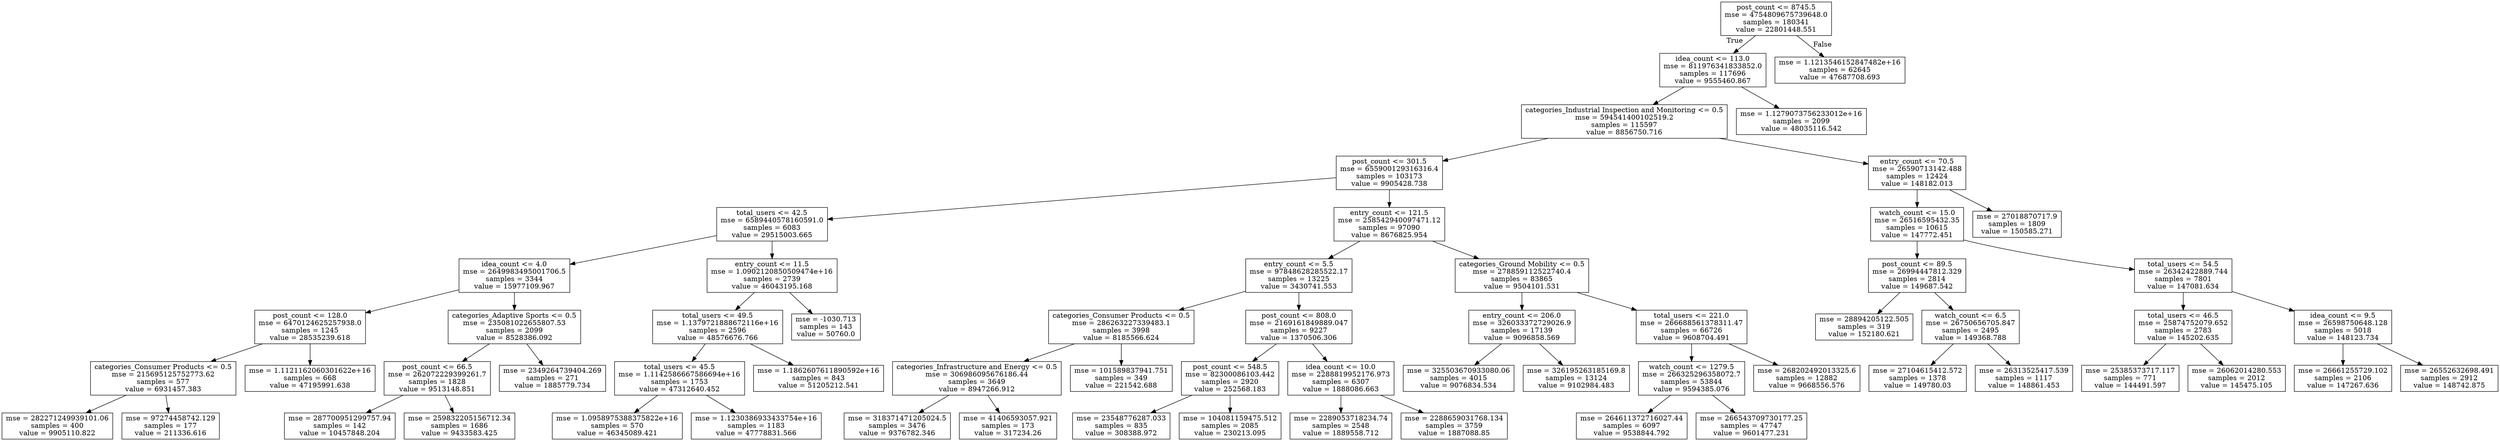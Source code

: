 digraph Tree {
node [shape=box] ;
0 [label="post_count <= 8745.5\nmse = 4754809675739648.0\nsamples = 180341\nvalue = 22801448.551"] ;
1 [label="idea_count <= 113.0\nmse = 811976341833852.0\nsamples = 117696\nvalue = 9555460.867"] ;
0 -> 1 [labeldistance=2.5, labelangle=45, headlabel="True"] ;
2 [label="categories_Industrial Inspection and Monitoring <= 0.5\nmse = 594541400102519.2\nsamples = 115597\nvalue = 8856750.716"] ;
1 -> 2 ;
3 [label="post_count <= 301.5\nmse = 655900129316316.4\nsamples = 103173\nvalue = 9905428.738"] ;
2 -> 3 ;
4 [label="total_users <= 42.5\nmse = 6589440578160591.0\nsamples = 6083\nvalue = 29515003.665"] ;
3 -> 4 ;
5 [label="idea_count <= 4.0\nmse = 2649983495001706.5\nsamples = 3344\nvalue = 15977109.967"] ;
4 -> 5 ;
6 [label="post_count <= 128.0\nmse = 6470124625257938.0\nsamples = 1245\nvalue = 28535239.618"] ;
5 -> 6 ;
7 [label="categories_Consumer Products <= 0.5\nmse = 215695125752773.62\nsamples = 577\nvalue = 6931457.383"] ;
6 -> 7 ;
8 [label="mse = 282271249939101.06\nsamples = 400\nvalue = 9905110.822"] ;
7 -> 8 ;
9 [label="mse = 97274458742.129\nsamples = 177\nvalue = 211336.616"] ;
7 -> 9 ;
10 [label="mse = 1.1121162060301622e+16\nsamples = 668\nvalue = 47195991.638"] ;
6 -> 10 ;
11 [label="categories_Adaptive Sports <= 0.5\nmse = 235081022655807.53\nsamples = 2099\nvalue = 8528386.092"] ;
5 -> 11 ;
12 [label="post_count <= 66.5\nmse = 262072229399261.7\nsamples = 1828\nvalue = 9513148.851"] ;
11 -> 12 ;
13 [label="mse = 287700951299757.94\nsamples = 142\nvalue = 10457848.204"] ;
12 -> 13 ;
14 [label="mse = 259832205156712.34\nsamples = 1686\nvalue = 9433583.425"] ;
12 -> 14 ;
15 [label="mse = 2349264739404.269\nsamples = 271\nvalue = 1885779.734"] ;
11 -> 15 ;
16 [label="entry_count <= 11.5\nmse = 1.0902120850509474e+16\nsamples = 2739\nvalue = 46043195.168"] ;
4 -> 16 ;
17 [label="total_users <= 49.5\nmse = 1.1379721888672116e+16\nsamples = 2596\nvalue = 48576676.766"] ;
16 -> 17 ;
18 [label="total_users <= 45.5\nmse = 1.1142586667586694e+16\nsamples = 1753\nvalue = 47312640.452"] ;
17 -> 18 ;
19 [label="mse = 1.0958975388375822e+16\nsamples = 570\nvalue = 46345089.421"] ;
18 -> 19 ;
20 [label="mse = 1.1230386933433754e+16\nsamples = 1183\nvalue = 47778831.566"] ;
18 -> 20 ;
21 [label="mse = 1.1862607611890592e+16\nsamples = 843\nvalue = 51205212.541"] ;
17 -> 21 ;
22 [label="mse = -1030.713\nsamples = 143\nvalue = 50760.0"] ;
16 -> 22 ;
23 [label="entry_count <= 121.5\nmse = 258542940097471.12\nsamples = 97090\nvalue = 8676825.954"] ;
3 -> 23 ;
24 [label="entry_count <= 5.5\nmse = 97848628285522.17\nsamples = 13225\nvalue = 3430741.553"] ;
23 -> 24 ;
25 [label="categories_Consumer Products <= 0.5\nmse = 286263227339483.1\nsamples = 3998\nvalue = 8185566.624"] ;
24 -> 25 ;
26 [label="categories_Infrastructure and Energy <= 0.5\nmse = 306986095676186.44\nsamples = 3649\nvalue = 8947266.912"] ;
25 -> 26 ;
27 [label="mse = 318371471205024.5\nsamples = 3476\nvalue = 9376782.346"] ;
26 -> 27 ;
28 [label="mse = 41406593057.921\nsamples = 173\nvalue = 317234.26"] ;
26 -> 28 ;
29 [label="mse = 101589837941.751\nsamples = 349\nvalue = 221542.688"] ;
25 -> 29 ;
30 [label="post_count <= 808.0\nmse = 2169161849889.047\nsamples = 9227\nvalue = 1370506.306"] ;
24 -> 30 ;
31 [label="post_count <= 548.5\nmse = 82300086103.442\nsamples = 2920\nvalue = 252568.183"] ;
30 -> 31 ;
32 [label="mse = 23548776287.033\nsamples = 835\nvalue = 308388.972"] ;
31 -> 32 ;
33 [label="mse = 104081159475.512\nsamples = 2085\nvalue = 230213.095"] ;
31 -> 33 ;
34 [label="idea_count <= 10.0\nmse = 2288819952176.973\nsamples = 6307\nvalue = 1888086.663"] ;
30 -> 34 ;
35 [label="mse = 2289053718234.74\nsamples = 2548\nvalue = 1889558.712"] ;
34 -> 35 ;
36 [label="mse = 2288659031768.134\nsamples = 3759\nvalue = 1887088.85"] ;
34 -> 36 ;
37 [label="categories_Ground Mobility <= 0.5\nmse = 278859112522740.4\nsamples = 83865\nvalue = 9504101.531"] ;
23 -> 37 ;
38 [label="entry_count <= 206.0\nmse = 326033372729026.9\nsamples = 17139\nvalue = 9096858.569"] ;
37 -> 38 ;
39 [label="mse = 325503670933080.06\nsamples = 4015\nvalue = 9076834.534"] ;
38 -> 39 ;
40 [label="mse = 326195263185169.8\nsamples = 13124\nvalue = 9102984.483"] ;
38 -> 40 ;
41 [label="total_users <= 221.0\nmse = 266688561378311.47\nsamples = 66726\nvalue = 9608704.491"] ;
37 -> 41 ;
42 [label="watch_count <= 1279.5\nmse = 266325296358072.7\nsamples = 53844\nvalue = 9594385.076"] ;
41 -> 42 ;
43 [label="mse = 264611372716027.44\nsamples = 6097\nvalue = 9538844.792"] ;
42 -> 43 ;
44 [label="mse = 266543709730177.25\nsamples = 47747\nvalue = 9601477.231"] ;
42 -> 44 ;
45 [label="mse = 268202492013325.6\nsamples = 12882\nvalue = 9668556.576"] ;
41 -> 45 ;
46 [label="entry_count <= 70.5\nmse = 26590713142.488\nsamples = 12424\nvalue = 148182.013"] ;
2 -> 46 ;
47 [label="watch_count <= 15.0\nmse = 26516595432.35\nsamples = 10615\nvalue = 147772.451"] ;
46 -> 47 ;
48 [label="post_count <= 89.5\nmse = 26994447812.329\nsamples = 2814\nvalue = 149687.542"] ;
47 -> 48 ;
49 [label="mse = 28894205122.505\nsamples = 319\nvalue = 152180.621"] ;
48 -> 49 ;
50 [label="watch_count <= 6.5\nmse = 26750656705.847\nsamples = 2495\nvalue = 149368.788"] ;
48 -> 50 ;
51 [label="mse = 27104615412.572\nsamples = 1378\nvalue = 149780.03"] ;
50 -> 51 ;
52 [label="mse = 26313525417.539\nsamples = 1117\nvalue = 148861.453"] ;
50 -> 52 ;
53 [label="total_users <= 54.5\nmse = 26342422889.744\nsamples = 7801\nvalue = 147081.634"] ;
47 -> 53 ;
54 [label="total_users <= 46.5\nmse = 25874752079.652\nsamples = 2783\nvalue = 145202.635"] ;
53 -> 54 ;
55 [label="mse = 25385373717.117\nsamples = 771\nvalue = 144491.597"] ;
54 -> 55 ;
56 [label="mse = 26062014280.553\nsamples = 2012\nvalue = 145475.105"] ;
54 -> 56 ;
57 [label="idea_count <= 9.5\nmse = 26598750648.128\nsamples = 5018\nvalue = 148123.734"] ;
53 -> 57 ;
58 [label="mse = 26661255729.102\nsamples = 2106\nvalue = 147267.636"] ;
57 -> 58 ;
59 [label="mse = 26552632698.491\nsamples = 2912\nvalue = 148742.875"] ;
57 -> 59 ;
60 [label="mse = 27018870717.9\nsamples = 1809\nvalue = 150585.271"] ;
46 -> 60 ;
61 [label="mse = 1.1279073756233012e+16\nsamples = 2099\nvalue = 48035116.542"] ;
1 -> 61 ;
62 [label="mse = 1.1213546152847482e+16\nsamples = 62645\nvalue = 47687708.693"] ;
0 -> 62 [labeldistance=2.5, labelangle=-45, headlabel="False"] ;
}